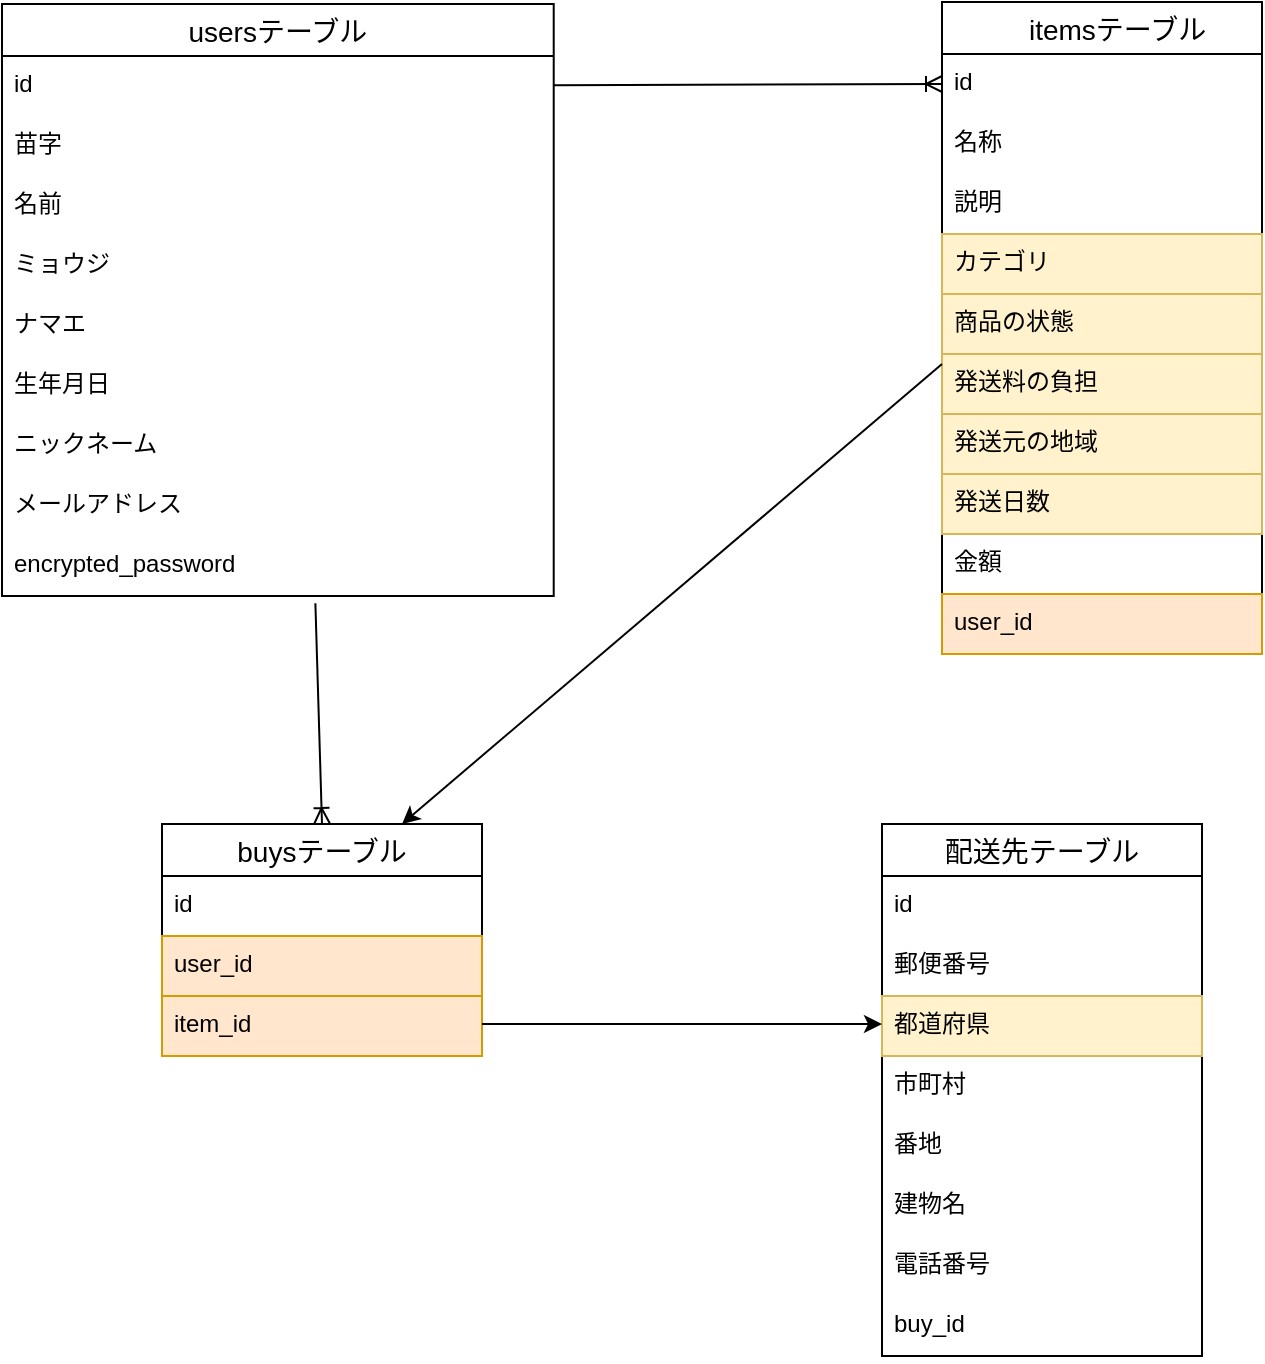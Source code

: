 <mxfile>
    <diagram id="j4LLRhwkpMj-KAz4JhFg" name="ページ1">
        <mxGraphModel dx="670" dy="832" grid="1" gridSize="10" guides="1" tooltips="1" connect="1" arrows="1" fold="1" page="1" pageScale="1" pageWidth="827" pageHeight="1169" math="0" shadow="0">
            <root>
                <mxCell id="0"/>
                <mxCell id="1" parent="0"/>
                <mxCell id="19" value="usersテーブル" style="swimlane;fontStyle=0;childLayout=stackLayout;horizontal=1;startSize=26;horizontalStack=0;resizeParent=1;resizeParentMax=0;resizeLast=0;collapsible=1;marginBottom=0;align=center;fontSize=14;" parent="1" vertex="1">
                    <mxGeometry x="120" y="310" width="275.86" height="296" as="geometry"/>
                </mxCell>
                <mxCell id="20" value="id" style="text;strokeColor=none;fillColor=none;spacingLeft=4;spacingRight=4;overflow=hidden;rotatable=0;points=[[0,0.5],[1,0.5]];portConstraint=eastwest;fontSize=12;whiteSpace=wrap;html=1;" parent="19" vertex="1">
                    <mxGeometry y="26" width="275.86" height="30" as="geometry"/>
                </mxCell>
                <mxCell id="21" value="苗字" style="text;strokeColor=none;fillColor=none;spacingLeft=4;spacingRight=4;overflow=hidden;rotatable=0;points=[[0,0.5],[1,0.5]];portConstraint=eastwest;fontSize=12;whiteSpace=wrap;html=1;" parent="19" vertex="1">
                    <mxGeometry y="56" width="275.86" height="30" as="geometry"/>
                </mxCell>
                <mxCell id="45" value="名前" style="text;strokeColor=none;fillColor=none;spacingLeft=4;spacingRight=4;overflow=hidden;rotatable=0;points=[[0,0.5],[1,0.5]];portConstraint=eastwest;fontSize=12;whiteSpace=wrap;html=1;" parent="19" vertex="1">
                    <mxGeometry y="86" width="275.86" height="30" as="geometry"/>
                </mxCell>
                <mxCell id="73" value="ミョウジ" style="text;strokeColor=none;fillColor=none;spacingLeft=4;spacingRight=4;overflow=hidden;rotatable=0;points=[[0,0.5],[1,0.5]];portConstraint=eastwest;fontSize=12;whiteSpace=wrap;html=1;" vertex="1" parent="19">
                    <mxGeometry y="116" width="275.86" height="30" as="geometry"/>
                </mxCell>
                <mxCell id="72" value="ナマエ" style="text;strokeColor=none;fillColor=none;spacingLeft=4;spacingRight=4;overflow=hidden;rotatable=0;points=[[0,0.5],[1,0.5]];portConstraint=eastwest;fontSize=12;whiteSpace=wrap;html=1;" vertex="1" parent="19">
                    <mxGeometry y="146" width="275.86" height="30" as="geometry"/>
                </mxCell>
                <mxCell id="22" value="生年月日" style="text;strokeColor=none;fillColor=none;spacingLeft=4;spacingRight=4;overflow=hidden;rotatable=0;points=[[0,0.5],[1,0.5]];portConstraint=eastwest;fontSize=12;whiteSpace=wrap;html=1;" parent="19" vertex="1">
                    <mxGeometry y="176" width="275.86" height="30" as="geometry"/>
                </mxCell>
                <mxCell id="44" value="ニックネーム" style="text;strokeColor=none;fillColor=none;spacingLeft=4;spacingRight=4;overflow=hidden;rotatable=0;points=[[0,0.5],[1,0.5]];portConstraint=eastwest;fontSize=12;whiteSpace=wrap;html=1;" parent="19" vertex="1">
                    <mxGeometry y="206" width="275.86" height="30" as="geometry"/>
                </mxCell>
                <mxCell id="43" value="メールアドレス" style="text;strokeColor=none;fillColor=none;spacingLeft=4;spacingRight=4;overflow=hidden;rotatable=0;points=[[0,0.5],[1,0.5]];portConstraint=eastwest;fontSize=12;whiteSpace=wrap;html=1;" parent="19" vertex="1">
                    <mxGeometry y="236" width="275.86" height="30" as="geometry"/>
                </mxCell>
                <mxCell id="39" value="&lt;span style=&quot;color: rgb(0, 0, 0);&quot;&gt;encrypted_password&lt;/span&gt;" style="text;strokeColor=none;fillColor=none;spacingLeft=4;spacingRight=4;overflow=hidden;rotatable=0;points=[[0,0.5],[1,0.5]];portConstraint=eastwest;fontSize=12;whiteSpace=wrap;html=1;" parent="19" vertex="1">
                    <mxGeometry y="266" width="275.86" height="30" as="geometry"/>
                </mxCell>
                <mxCell id="24" value="    itemsテーブル" style="swimlane;fontStyle=0;childLayout=stackLayout;horizontal=1;startSize=26;horizontalStack=0;resizeParent=1;resizeParentMax=0;resizeLast=0;collapsible=1;marginBottom=0;align=center;fontSize=14;" parent="1" vertex="1">
                    <mxGeometry x="590" y="309" width="160" height="326" as="geometry"/>
                </mxCell>
                <mxCell id="25" value="id" style="text;strokeColor=none;fillColor=none;spacingLeft=4;spacingRight=4;overflow=hidden;rotatable=0;points=[[0,0.5],[1,0.5]];portConstraint=eastwest;fontSize=12;whiteSpace=wrap;html=1;" parent="24" vertex="1">
                    <mxGeometry y="26" width="160" height="30" as="geometry"/>
                </mxCell>
                <mxCell id="26" value="名称" style="text;strokeColor=none;fillColor=none;spacingLeft=4;spacingRight=4;overflow=hidden;rotatable=0;points=[[0,0.5],[1,0.5]];portConstraint=eastwest;fontSize=12;whiteSpace=wrap;html=1;" parent="24" vertex="1">
                    <mxGeometry y="56" width="160" height="30" as="geometry"/>
                </mxCell>
                <mxCell id="27" value="説明" style="text;strokeColor=none;fillColor=none;spacingLeft=4;spacingRight=4;overflow=hidden;rotatable=0;points=[[0,0.5],[1,0.5]];portConstraint=eastwest;fontSize=12;whiteSpace=wrap;html=1;" parent="24" vertex="1">
                    <mxGeometry y="86" width="160" height="30" as="geometry"/>
                </mxCell>
                <mxCell id="50" value="カテゴリ" style="text;strokeColor=#d6b656;fillColor=#fff2cc;spacingLeft=4;spacingRight=4;overflow=hidden;rotatable=0;points=[[0,0.5],[1,0.5]];portConstraint=eastwest;fontSize=12;whiteSpace=wrap;html=1;" parent="24" vertex="1">
                    <mxGeometry y="116" width="160" height="30" as="geometry"/>
                </mxCell>
                <mxCell id="51" value="商品の状態" style="text;strokeColor=#d6b656;fillColor=#fff2cc;spacingLeft=4;spacingRight=4;overflow=hidden;rotatable=0;points=[[0,0.5],[1,0.5]];portConstraint=eastwest;fontSize=12;whiteSpace=wrap;html=1;" parent="24" vertex="1">
                    <mxGeometry y="146" width="160" height="30" as="geometry"/>
                </mxCell>
                <mxCell id="52" value="発送料の負担" style="text;strokeColor=#d6b656;fillColor=#fff2cc;spacingLeft=4;spacingRight=4;overflow=hidden;rotatable=0;points=[[0,0.5],[1,0.5]];portConstraint=eastwest;fontSize=12;whiteSpace=wrap;html=1;" parent="24" vertex="1">
                    <mxGeometry y="176" width="160" height="30" as="geometry"/>
                </mxCell>
                <mxCell id="54" value="発送元の地域" style="text;strokeColor=#d6b656;fillColor=#fff2cc;spacingLeft=4;spacingRight=4;overflow=hidden;rotatable=0;points=[[0,0.5],[1,0.5]];portConstraint=eastwest;fontSize=12;whiteSpace=wrap;html=1;" parent="24" vertex="1">
                    <mxGeometry y="206" width="160" height="30" as="geometry"/>
                </mxCell>
                <mxCell id="56" value="発送日数" style="text;strokeColor=#d6b656;fillColor=#fff2cc;spacingLeft=4;spacingRight=4;overflow=hidden;rotatable=0;points=[[0,0.5],[1,0.5]];portConstraint=eastwest;fontSize=12;whiteSpace=wrap;html=1;" parent="24" vertex="1">
                    <mxGeometry y="236" width="160" height="30" as="geometry"/>
                </mxCell>
                <mxCell id="49" value="金額" style="text;strokeColor=none;fillColor=none;spacingLeft=4;spacingRight=4;overflow=hidden;rotatable=0;points=[[0,0.5],[1,0.5]];portConstraint=eastwest;fontSize=12;whiteSpace=wrap;html=1;" parent="24" vertex="1">
                    <mxGeometry y="266" width="160" height="30" as="geometry"/>
                </mxCell>
                <mxCell id="47" value="user_id" style="text;strokeColor=#d79b00;fillColor=#ffe6cc;spacingLeft=4;spacingRight=4;overflow=hidden;rotatable=0;points=[[0,0.5],[1,0.5]];portConstraint=eastwest;fontSize=12;whiteSpace=wrap;html=1;" parent="24" vertex="1">
                    <mxGeometry y="296" width="160" height="30" as="geometry"/>
                </mxCell>
                <mxCell id="28" style="edgeStyle=none;html=1;entryX=0;entryY=0.5;entryDx=0;entryDy=0;endArrow=ERoneToMany;endFill=0;" parent="1" source="20" target="25" edge="1">
                    <mxGeometry relative="1" as="geometry"/>
                </mxCell>
                <mxCell id="29" value="buysテーブル" style="swimlane;fontStyle=0;childLayout=stackLayout;horizontal=1;startSize=26;horizontalStack=0;resizeParent=1;resizeParentMax=0;resizeLast=0;collapsible=1;marginBottom=0;align=center;fontSize=14;" parent="1" vertex="1">
                    <mxGeometry x="200" y="720" width="160" height="116" as="geometry"/>
                </mxCell>
                <mxCell id="30" value="id" style="text;strokeColor=none;fillColor=none;spacingLeft=4;spacingRight=4;overflow=hidden;rotatable=0;points=[[0,0.5],[1,0.5]];portConstraint=eastwest;fontSize=12;whiteSpace=wrap;html=1;" parent="29" vertex="1">
                    <mxGeometry y="26" width="160" height="30" as="geometry"/>
                </mxCell>
                <mxCell id="63" value="user_id" style="text;strokeColor=#d79b00;fillColor=#ffe6cc;spacingLeft=4;spacingRight=4;overflow=hidden;rotatable=0;points=[[0,0.5],[1,0.5]];portConstraint=eastwest;fontSize=12;whiteSpace=wrap;html=1;" parent="29" vertex="1">
                    <mxGeometry y="56" width="160" height="30" as="geometry"/>
                </mxCell>
                <mxCell id="64" value="item_id" style="text;strokeColor=#d79b00;fillColor=#ffe6cc;spacingLeft=4;spacingRight=4;overflow=hidden;rotatable=0;points=[[0,0.5],[1,0.5]];portConstraint=eastwest;fontSize=12;whiteSpace=wrap;html=1;" parent="29" vertex="1">
                    <mxGeometry y="86" width="160" height="30" as="geometry"/>
                </mxCell>
                <mxCell id="35" style="edgeStyle=none;html=1;entryX=0.5;entryY=0;entryDx=0;entryDy=0;endArrow=ERoneToMany;endFill=0;exitX=0.568;exitY=1.122;exitDx=0;exitDy=0;exitPerimeter=0;" parent="1" source="39" target="29" edge="1">
                    <mxGeometry relative="1" as="geometry"/>
                </mxCell>
                <mxCell id="65" value="配送先テーブル" style="swimlane;fontStyle=0;childLayout=stackLayout;horizontal=1;startSize=26;horizontalStack=0;resizeParent=1;resizeParentMax=0;resizeLast=0;collapsible=1;marginBottom=0;align=center;fontSize=14;" vertex="1" parent="1">
                    <mxGeometry x="560" y="720" width="160" height="266" as="geometry"/>
                </mxCell>
                <mxCell id="66" value="id" style="text;strokeColor=none;fillColor=none;spacingLeft=4;spacingRight=4;overflow=hidden;rotatable=0;points=[[0,0.5],[1,0.5]];portConstraint=eastwest;fontSize=12;whiteSpace=wrap;html=1;" vertex="1" parent="65">
                    <mxGeometry y="26" width="160" height="30" as="geometry"/>
                </mxCell>
                <mxCell id="59" value="郵便番号" style="text;strokeColor=none;fillColor=none;spacingLeft=4;spacingRight=4;overflow=hidden;rotatable=0;points=[[0,0.5],[1,0.5]];portConstraint=eastwest;fontSize=12;whiteSpace=wrap;html=1;" parent="65" vertex="1">
                    <mxGeometry y="56" width="160" height="30" as="geometry"/>
                </mxCell>
                <mxCell id="57" value="都道府県" style="text;strokeColor=#d6b656;fillColor=#fff2cc;spacingLeft=4;spacingRight=4;overflow=hidden;rotatable=0;points=[[0,0.5],[1,0.5]];portConstraint=eastwest;fontSize=12;whiteSpace=wrap;html=1;" parent="65" vertex="1">
                    <mxGeometry y="86" width="160" height="30" as="geometry"/>
                </mxCell>
                <mxCell id="58" value="市町村" style="text;strokeColor=none;fillColor=none;spacingLeft=4;spacingRight=4;overflow=hidden;rotatable=0;points=[[0,0.5],[1,0.5]];portConstraint=eastwest;fontSize=12;whiteSpace=wrap;html=1;" parent="65" vertex="1">
                    <mxGeometry y="116" width="160" height="30" as="geometry"/>
                </mxCell>
                <mxCell id="31" value="番地" style="text;strokeColor=none;fillColor=none;spacingLeft=4;spacingRight=4;overflow=hidden;rotatable=0;points=[[0,0.5],[1,0.5]];portConstraint=eastwest;fontSize=12;whiteSpace=wrap;html=1;" parent="65" vertex="1">
                    <mxGeometry y="146" width="160" height="30" as="geometry"/>
                </mxCell>
                <mxCell id="32" value="&lt;div&gt;建物名&lt;/div&gt;" style="text;strokeColor=none;fillColor=none;spacingLeft=4;spacingRight=4;overflow=hidden;rotatable=0;points=[[0,0.5],[1,0.5]];portConstraint=eastwest;fontSize=12;whiteSpace=wrap;html=1;" parent="65" vertex="1">
                    <mxGeometry y="176" width="160" height="30" as="geometry"/>
                </mxCell>
                <mxCell id="62" value="電話番号" style="text;strokeColor=none;fillColor=none;spacingLeft=4;spacingRight=4;overflow=hidden;rotatable=0;points=[[0,0.5],[1,0.5]];portConstraint=eastwest;fontSize=12;whiteSpace=wrap;html=1;" parent="65" vertex="1">
                    <mxGeometry y="206" width="160" height="30" as="geometry"/>
                </mxCell>
                <mxCell id="71" value="buy_id" style="text;strokeColor=none;fillColor=none;spacingLeft=4;spacingRight=4;overflow=hidden;rotatable=0;points=[[0,0.5],[1,0.5]];portConstraint=eastwest;fontSize=12;whiteSpace=wrap;html=1;" vertex="1" parent="65">
                    <mxGeometry y="236" width="160" height="30" as="geometry"/>
                </mxCell>
                <mxCell id="34" style="edgeStyle=none;html=1;entryX=0;entryY=0.5;entryDx=0;entryDy=0;exitX=1;exitY=0.5;exitDx=0;exitDy=0;" parent="1" edge="1">
                    <mxGeometry relative="1" as="geometry">
                        <mxPoint x="360" y="820" as="sourcePoint"/>
                        <mxPoint x="560" y="820" as="targetPoint"/>
                        <Array as="points">
                            <mxPoint x="460" y="820"/>
                        </Array>
                    </mxGeometry>
                </mxCell>
                <mxCell id="70" style="edgeStyle=none;html=1;entryX=0.75;entryY=0;entryDx=0;entryDy=0;" edge="1" parent="1" target="29">
                    <mxGeometry relative="1" as="geometry">
                        <mxPoint x="590" y="490" as="sourcePoint"/>
                        <mxPoint x="570" y="620" as="targetPoint"/>
                        <Array as="points"/>
                    </mxGeometry>
                </mxCell>
            </root>
        </mxGraphModel>
    </diagram>
</mxfile>